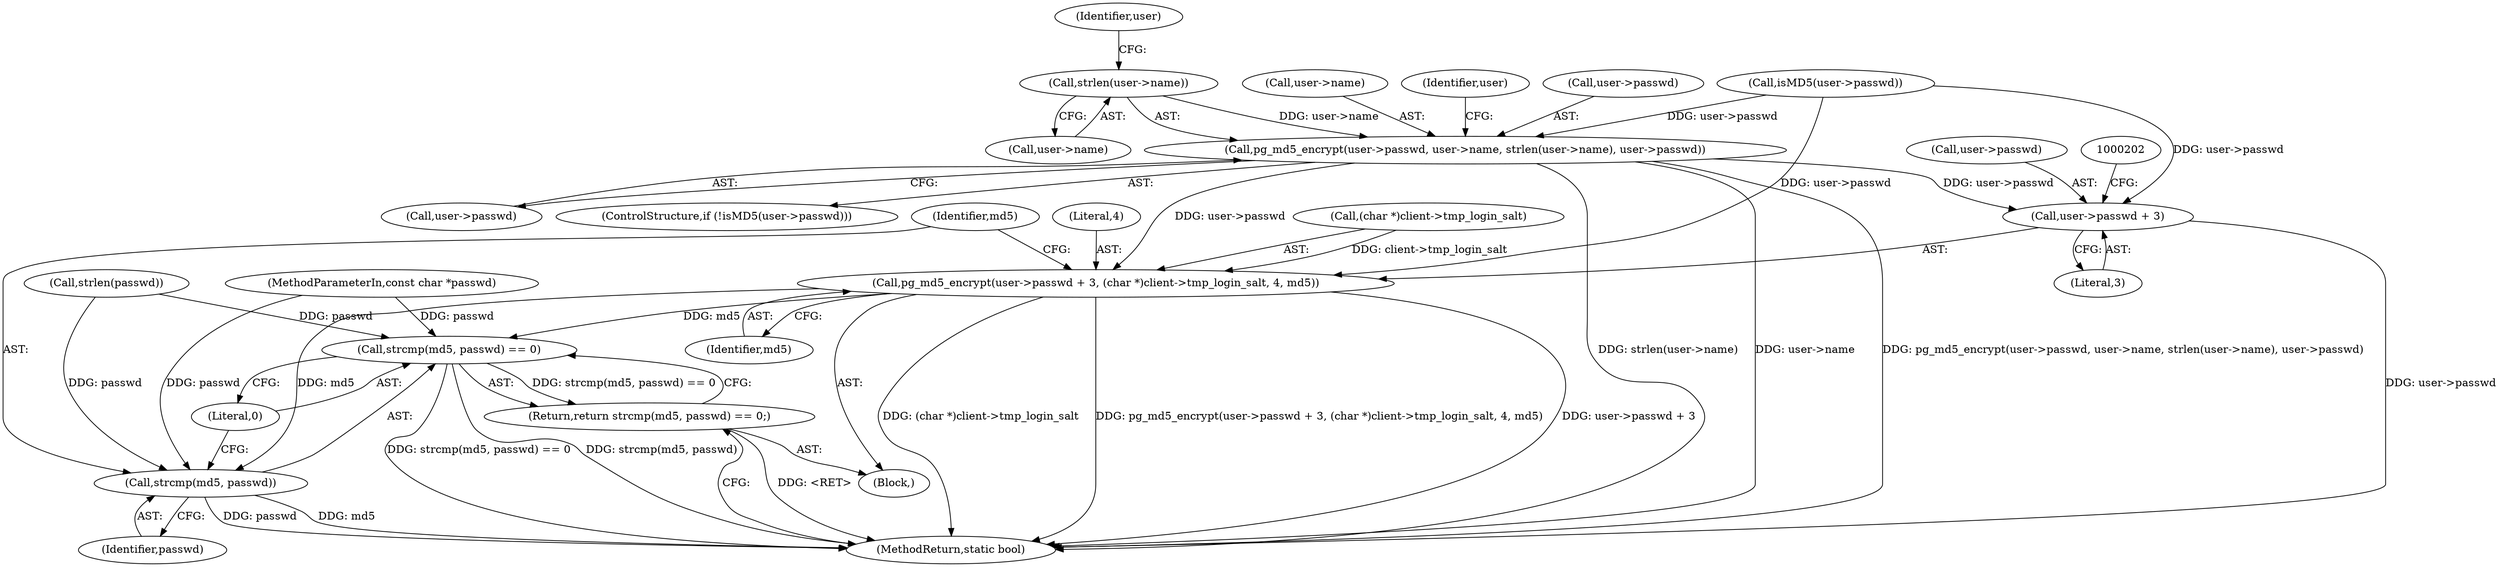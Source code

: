 digraph "0_pgbouncer_edab5be6665b9e8de66c25ba527509b229468573@API" {
"1000188" [label="(Call,strlen(user->name))"];
"1000181" [label="(Call,pg_md5_encrypt(user->passwd, user->name, strlen(user->name), user->passwd))"];
"1000195" [label="(Call,pg_md5_encrypt(user->passwd + 3, (char *)client->tmp_login_salt, 4, md5))"];
"1000209" [label="(Call,strcmp(md5, passwd) == 0)"];
"1000208" [label="(Return,return strcmp(md5, passwd) == 0;)"];
"1000210" [label="(Call,strcmp(md5, passwd))"];
"1000196" [label="(Call,user->passwd + 3)"];
"1000213" [label="(Literal,0)"];
"1000200" [label="(Literal,3)"];
"1000104" [label="(MethodParameterIn,const char *passwd)"];
"1000185" [label="(Call,user->name)"];
"1000181" [label="(Call,pg_md5_encrypt(user->passwd, user->name, strlen(user->name), user->passwd))"];
"1000177" [label="(Call,isMD5(user->passwd))"];
"1000198" [label="(Identifier,user)"];
"1000170" [label="(Call,strlen(passwd))"];
"1000189" [label="(Call,user->name)"];
"1000201" [label="(Call,(char *)client->tmp_login_salt)"];
"1000192" [label="(Call,user->passwd)"];
"1000196" [label="(Call,user->passwd + 3)"];
"1000188" [label="(Call,strlen(user->name))"];
"1000175" [label="(ControlStructure,if (!isMD5(user->passwd)))"];
"1000207" [label="(Identifier,md5)"];
"1000209" [label="(Call,strcmp(md5, passwd) == 0)"];
"1000197" [label="(Call,user->passwd)"];
"1000193" [label="(Identifier,user)"];
"1000137" [label="(Block,)"];
"1000210" [label="(Call,strcmp(md5, passwd))"];
"1000182" [label="(Call,user->passwd)"];
"1000212" [label="(Identifier,passwd)"];
"1000208" [label="(Return,return strcmp(md5, passwd) == 0;)"];
"1000195" [label="(Call,pg_md5_encrypt(user->passwd + 3, (char *)client->tmp_login_salt, 4, md5))"];
"1000216" [label="(MethodReturn,static bool)"];
"1000206" [label="(Literal,4)"];
"1000211" [label="(Identifier,md5)"];
"1000188" -> "1000181"  [label="AST: "];
"1000188" -> "1000189"  [label="CFG: "];
"1000189" -> "1000188"  [label="AST: "];
"1000193" -> "1000188"  [label="CFG: "];
"1000188" -> "1000181"  [label="DDG: user->name"];
"1000181" -> "1000175"  [label="AST: "];
"1000181" -> "1000192"  [label="CFG: "];
"1000182" -> "1000181"  [label="AST: "];
"1000185" -> "1000181"  [label="AST: "];
"1000192" -> "1000181"  [label="AST: "];
"1000198" -> "1000181"  [label="CFG: "];
"1000181" -> "1000216"  [label="DDG: strlen(user->name)"];
"1000181" -> "1000216"  [label="DDG: user->name"];
"1000181" -> "1000216"  [label="DDG: pg_md5_encrypt(user->passwd, user->name, strlen(user->name), user->passwd)"];
"1000177" -> "1000181"  [label="DDG: user->passwd"];
"1000181" -> "1000195"  [label="DDG: user->passwd"];
"1000181" -> "1000196"  [label="DDG: user->passwd"];
"1000195" -> "1000137"  [label="AST: "];
"1000195" -> "1000207"  [label="CFG: "];
"1000196" -> "1000195"  [label="AST: "];
"1000201" -> "1000195"  [label="AST: "];
"1000206" -> "1000195"  [label="AST: "];
"1000207" -> "1000195"  [label="AST: "];
"1000211" -> "1000195"  [label="CFG: "];
"1000195" -> "1000216"  [label="DDG: (char *)client->tmp_login_salt"];
"1000195" -> "1000216"  [label="DDG: pg_md5_encrypt(user->passwd + 3, (char *)client->tmp_login_salt, 4, md5)"];
"1000195" -> "1000216"  [label="DDG: user->passwd + 3"];
"1000177" -> "1000195"  [label="DDG: user->passwd"];
"1000201" -> "1000195"  [label="DDG: client->tmp_login_salt"];
"1000195" -> "1000209"  [label="DDG: md5"];
"1000195" -> "1000210"  [label="DDG: md5"];
"1000209" -> "1000208"  [label="AST: "];
"1000209" -> "1000213"  [label="CFG: "];
"1000210" -> "1000209"  [label="AST: "];
"1000213" -> "1000209"  [label="AST: "];
"1000208" -> "1000209"  [label="CFG: "];
"1000209" -> "1000216"  [label="DDG: strcmp(md5, passwd) == 0"];
"1000209" -> "1000216"  [label="DDG: strcmp(md5, passwd)"];
"1000209" -> "1000208"  [label="DDG: strcmp(md5, passwd) == 0"];
"1000170" -> "1000209"  [label="DDG: passwd"];
"1000104" -> "1000209"  [label="DDG: passwd"];
"1000208" -> "1000137"  [label="AST: "];
"1000216" -> "1000208"  [label="CFG: "];
"1000208" -> "1000216"  [label="DDG: <RET>"];
"1000210" -> "1000212"  [label="CFG: "];
"1000211" -> "1000210"  [label="AST: "];
"1000212" -> "1000210"  [label="AST: "];
"1000213" -> "1000210"  [label="CFG: "];
"1000210" -> "1000216"  [label="DDG: md5"];
"1000210" -> "1000216"  [label="DDG: passwd"];
"1000170" -> "1000210"  [label="DDG: passwd"];
"1000104" -> "1000210"  [label="DDG: passwd"];
"1000196" -> "1000200"  [label="CFG: "];
"1000197" -> "1000196"  [label="AST: "];
"1000200" -> "1000196"  [label="AST: "];
"1000202" -> "1000196"  [label="CFG: "];
"1000196" -> "1000216"  [label="DDG: user->passwd"];
"1000177" -> "1000196"  [label="DDG: user->passwd"];
}
